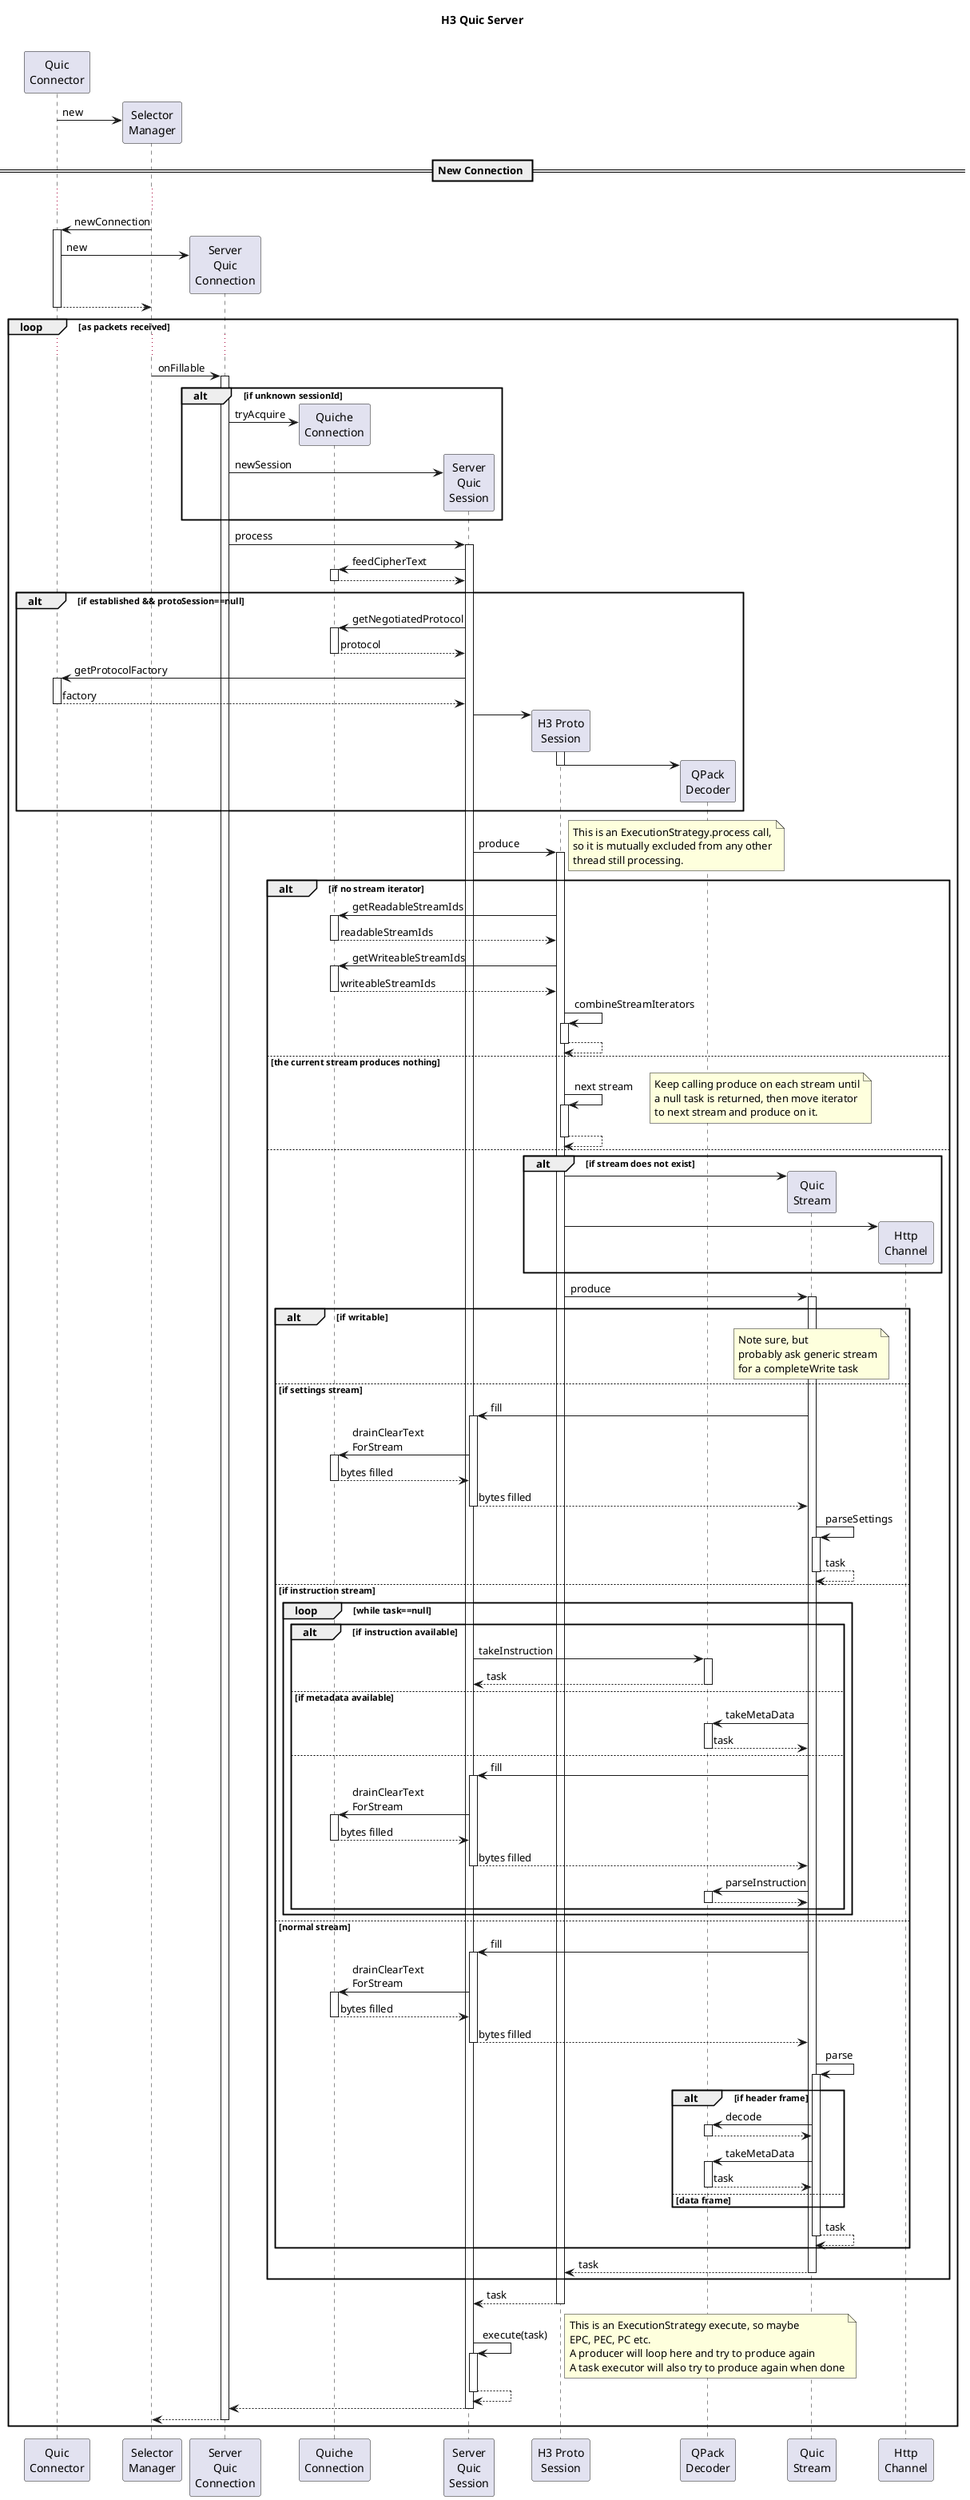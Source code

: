 @startuml
title "H3 Quic Server"

participant QuicConnector as "Quic\nConnector"
participant SelectorManager as "Selector\nManager"
participant QuicConnection as "Server\nQuic\nConnection"
participant Quiche as "Quiche\nConnection"
participant QuicSession as "Server\nQuic\nSession"
participant ProtoSession as "H3 Proto\nSession"
participant Decoder as "QPack\nDecoder"
participant QuicStream as "Quic\nStream"
participant HttpChannel as "Http\nChannel"
autoactivate on


QuicConnector -> SelectorManager ** : new

== New Connection ==
...
SelectorManager -> QuicConnector : newConnection
  QuicConnector -> QuicConnection ** : new
return
loop as packets received
  ...
  SelectorManager -> QuicConnection : onFillable
    alt if unknown sessionId
      QuicConnection -> Quiche ** : tryAcquire
      QuicConnection -> QuicSession ** : newSession
    end
    QuicConnection -> QuicSession : process
      QuicSession -> Quiche : feedCipherText
      return
      alt if established && protoSession==null
        QuicSession -> Quiche : getNegotiatedProtocol
        return protocol
        QuicSession -> QuicConnector : getProtocolFactory
        return factory
        QuicSession -> ProtoSession **
        activate ProtoSession
        ProtoSession -> Decoder **
        deactivate ProtoSession
      end
      QuicSession -> ProtoSession : produce
        note right
          This is an ExecutionStrategy.process call,
          so it is mutually excluded from any other
          thread still processing.
        end note
        alt if no stream iterator
          ProtoSession -> Quiche : getReadableStreamIds
          return readableStreamIds
          ProtoSession -> Quiche : getWriteableStreamIds
          return writeableStreamIds
          ProtoSession -> ProtoSession : combineStreamIterators
          return
        else the current stream produces nothing
          ProtoSession -> ProtoSession : next stream
            note right
              Keep calling produce on each stream until
              a null task is returned, then move iterator
              to next stream and produce on it.
            end note
          return
        else
          alt if stream does not exist
            ProtoSession -> QuicStream **
            ProtoSession -> HttpChannel **
          end
          ProtoSession -> QuicStream : produce
            alt if writable
              note over QuicStream
                Note sure, but
                probably ask generic stream
                for a completeWrite task
              end note
            else if settings stream
              QuicStream -> QuicSession : fill
                QuicSession -> Quiche : drainClearText\nForStream
                return bytes filled
              return bytes filled
              QuicStream -> QuicStream : parseSettings
              return task
            else if instruction stream
              loop while task==null
                alt if instruction available
                  QuicSession -> Decoder : takeInstruction
                  return task
                else if metadata available
                  QuicStream -> Decoder : takeMetaData
                  return task
                else
                  QuicStream -> QuicSession : fill
                    QuicSession -> Quiche : drainClearText\nForStream
                    return bytes filled
                  return bytes filled
                  QuicStream -> Decoder : parseInstruction
                  return
                end
              end
            else normal stream
              QuicStream -> QuicSession : fill
                QuicSession -> Quiche : drainClearText\nForStream
                return bytes filled
              return bytes filled
              QuicStream -> QuicStream : parse
                alt if header frame
                  QuicStream -> Decoder : decode
                  return
                  QuicStream -> Decoder : takeMetaData
                  return task
                else data frame
                end
              return task
            end
          return task
        end
      return task
      QuicSession -> QuicSession : execute(task)
        note right
          This is an ExecutionStrategy execute, so maybe
          EPC, PEC, PC etc.
          A producer will loop here and try to produce again
          A task executor will also try to produce again when done
        end note
      return
    return
  return
end
@enduml
